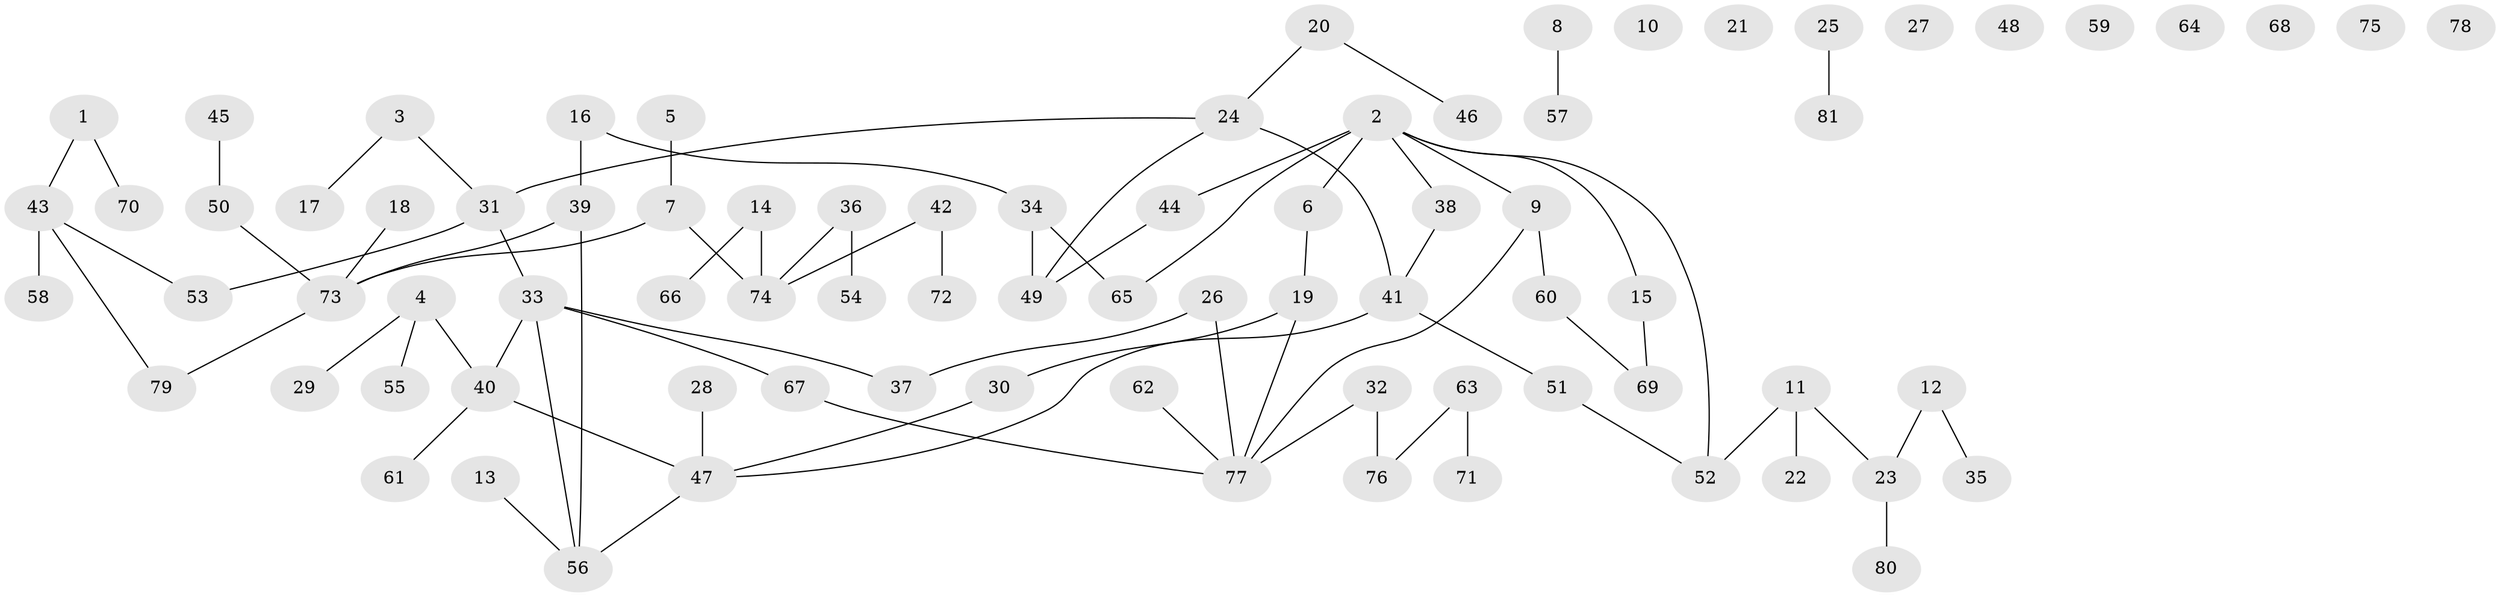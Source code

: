// Generated by graph-tools (version 1.1) at 2025/33/03/09/25 02:33:56]
// undirected, 81 vertices, 81 edges
graph export_dot {
graph [start="1"]
  node [color=gray90,style=filled];
  1;
  2;
  3;
  4;
  5;
  6;
  7;
  8;
  9;
  10;
  11;
  12;
  13;
  14;
  15;
  16;
  17;
  18;
  19;
  20;
  21;
  22;
  23;
  24;
  25;
  26;
  27;
  28;
  29;
  30;
  31;
  32;
  33;
  34;
  35;
  36;
  37;
  38;
  39;
  40;
  41;
  42;
  43;
  44;
  45;
  46;
  47;
  48;
  49;
  50;
  51;
  52;
  53;
  54;
  55;
  56;
  57;
  58;
  59;
  60;
  61;
  62;
  63;
  64;
  65;
  66;
  67;
  68;
  69;
  70;
  71;
  72;
  73;
  74;
  75;
  76;
  77;
  78;
  79;
  80;
  81;
  1 -- 43;
  1 -- 70;
  2 -- 6;
  2 -- 9;
  2 -- 15;
  2 -- 38;
  2 -- 44;
  2 -- 52;
  2 -- 65;
  3 -- 17;
  3 -- 31;
  4 -- 29;
  4 -- 40;
  4 -- 55;
  5 -- 7;
  6 -- 19;
  7 -- 73;
  7 -- 74;
  8 -- 57;
  9 -- 60;
  9 -- 77;
  11 -- 22;
  11 -- 23;
  11 -- 52;
  12 -- 23;
  12 -- 35;
  13 -- 56;
  14 -- 66;
  14 -- 74;
  15 -- 69;
  16 -- 34;
  16 -- 39;
  18 -- 73;
  19 -- 30;
  19 -- 77;
  20 -- 24;
  20 -- 46;
  23 -- 80;
  24 -- 31;
  24 -- 41;
  24 -- 49;
  25 -- 81;
  26 -- 37;
  26 -- 77;
  28 -- 47;
  30 -- 47;
  31 -- 33;
  31 -- 53;
  32 -- 76;
  32 -- 77;
  33 -- 37;
  33 -- 40;
  33 -- 56;
  33 -- 67;
  34 -- 49;
  34 -- 65;
  36 -- 54;
  36 -- 74;
  38 -- 41;
  39 -- 56;
  39 -- 73;
  40 -- 47;
  40 -- 61;
  41 -- 47;
  41 -- 51;
  42 -- 72;
  42 -- 74;
  43 -- 53;
  43 -- 58;
  43 -- 79;
  44 -- 49;
  45 -- 50;
  47 -- 56;
  50 -- 73;
  51 -- 52;
  60 -- 69;
  62 -- 77;
  63 -- 71;
  63 -- 76;
  67 -- 77;
  73 -- 79;
}
